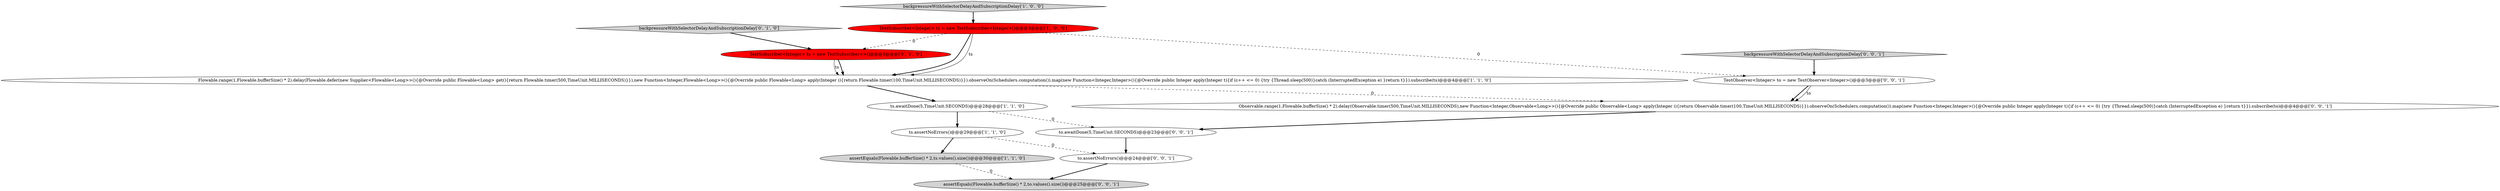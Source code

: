 digraph {
2 [style = filled, label = "backpressureWithSelectorDelayAndSubscriptionDelay['1', '0', '0']", fillcolor = lightgray, shape = diamond image = "AAA0AAABBB1BBB"];
6 [style = filled, label = "backpressureWithSelectorDelayAndSubscriptionDelay['0', '1', '0']", fillcolor = lightgray, shape = diamond image = "AAA0AAABBB2BBB"];
3 [style = filled, label = "TestSubscriber<Integer> ts = new TestSubscriber<Integer>()@@@3@@@['1', '0', '0']", fillcolor = red, shape = ellipse image = "AAA1AAABBB1BBB"];
4 [style = filled, label = "ts.awaitDone(5,TimeUnit.SECONDS)@@@28@@@['1', '1', '0']", fillcolor = white, shape = ellipse image = "AAA0AAABBB1BBB"];
5 [style = filled, label = "assertEquals(Flowable.bufferSize() * 2,ts.values().size())@@@30@@@['1', '1', '0']", fillcolor = lightgray, shape = ellipse image = "AAA0AAABBB1BBB"];
0 [style = filled, label = "Flowable.range(1,Flowable.bufferSize() * 2).delay(Flowable.defer(new Supplier<Flowable<Long>>(){@Override public Flowable<Long> get(){return Flowable.timer(500,TimeUnit.MILLISECONDS)}}),new Function<Integer,Flowable<Long>>(){@Override public Flowable<Long> apply(Integer i){return Flowable.timer(100,TimeUnit.MILLISECONDS)}}).observeOn(Schedulers.computation()).map(new Function<Integer,Integer>(){@Override public Integer apply(Integer t){if (c++ <= 0) {try {Thread.sleep(500)}catch (InterruptedException e) }return t}}).subscribe(ts)@@@4@@@['1', '1', '0']", fillcolor = white, shape = ellipse image = "AAA0AAABBB1BBB"];
7 [style = filled, label = "TestSubscriber<Integer> ts = new TestSubscriber<>()@@@3@@@['0', '1', '0']", fillcolor = red, shape = ellipse image = "AAA1AAABBB2BBB"];
1 [style = filled, label = "ts.assertNoErrors()@@@29@@@['1', '1', '0']", fillcolor = white, shape = ellipse image = "AAA0AAABBB1BBB"];
9 [style = filled, label = "assertEquals(Flowable.bufferSize() * 2,to.values().size())@@@25@@@['0', '0', '1']", fillcolor = lightgray, shape = ellipse image = "AAA0AAABBB3BBB"];
12 [style = filled, label = "to.assertNoErrors()@@@24@@@['0', '0', '1']", fillcolor = white, shape = ellipse image = "AAA0AAABBB3BBB"];
8 [style = filled, label = "Observable.range(1,Flowable.bufferSize() * 2).delay(Observable.timer(500,TimeUnit.MILLISECONDS),new Function<Integer,Observable<Long>>(){@Override public Observable<Long> apply(Integer i){return Observable.timer(100,TimeUnit.MILLISECONDS)}}).observeOn(Schedulers.computation()).map(new Function<Integer,Integer>(){@Override public Integer apply(Integer t){if (c++ <= 0) {try {Thread.sleep(500)}catch (InterruptedException e) }return t}}).subscribe(to)@@@4@@@['0', '0', '1']", fillcolor = white, shape = ellipse image = "AAA0AAABBB3BBB"];
13 [style = filled, label = "backpressureWithSelectorDelayAndSubscriptionDelay['0', '0', '1']", fillcolor = lightgray, shape = diamond image = "AAA0AAABBB3BBB"];
11 [style = filled, label = "TestObserver<Integer> to = new TestObserver<Integer>()@@@3@@@['0', '0', '1']", fillcolor = white, shape = ellipse image = "AAA0AAABBB3BBB"];
10 [style = filled, label = "to.awaitDone(5,TimeUnit.SECONDS)@@@23@@@['0', '0', '1']", fillcolor = white, shape = ellipse image = "AAA0AAABBB3BBB"];
1->5 [style = bold, label=""];
8->10 [style = bold, label=""];
3->7 [style = dashed, label="0"];
2->3 [style = bold, label=""];
5->9 [style = dashed, label="0"];
7->0 [style = bold, label=""];
12->9 [style = bold, label=""];
13->11 [style = bold, label=""];
3->0 [style = bold, label=""];
1->12 [style = dashed, label="0"];
7->0 [style = solid, label="ts"];
0->4 [style = bold, label=""];
10->12 [style = bold, label=""];
11->8 [style = bold, label=""];
0->8 [style = dashed, label="0"];
4->1 [style = bold, label=""];
3->0 [style = solid, label="ts"];
6->7 [style = bold, label=""];
4->10 [style = dashed, label="0"];
3->11 [style = dashed, label="0"];
11->8 [style = solid, label="to"];
}
